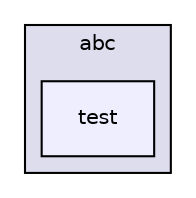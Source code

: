 digraph "quetzal/modules/abc/test" {
  compound=true
  node [ fontsize="10", fontname="Helvetica"];
  edge [ labelfontsize="10", labelfontname="Helvetica"];
  subgraph clusterdir_a5f1dae3cdac4f64efd28e557e397a9e {
    graph [ bgcolor="#ddddee", pencolor="black", label="abc" fontname="Helvetica", fontsize="10", URL="dir_a5f1dae3cdac4f64efd28e557e397a9e.html"]
  dir_5d0812209158b194633a8ff503c36b0f [shape=box, label="test", style="filled", fillcolor="#eeeeff", pencolor="black", URL="dir_5d0812209158b194633a8ff503c36b0f.html"];
  }
}
